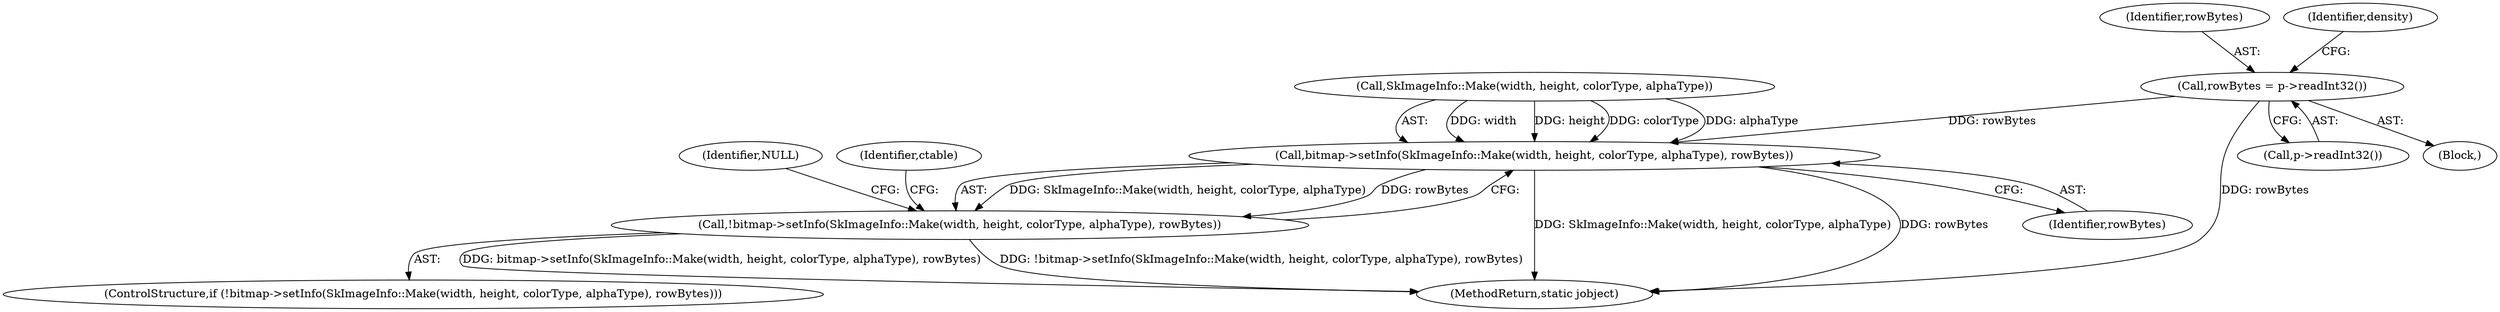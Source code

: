 digraph "0_Android_d44e5bde18a41beda39d49189bef7f2ba7c8f3cb@API" {
"1000149" [label="(Call,rowBytes = p->readInt32())"];
"1000184" [label="(Call,bitmap->setInfo(SkImageInfo::Make(width, height, colorType, alphaType), rowBytes))"];
"1000183" [label="(Call,!bitmap->setInfo(SkImageInfo::Make(width, height, colorType, alphaType), rowBytes))"];
"1000303" [label="(MethodReturn,static jobject)"];
"1000190" [label="(Identifier,rowBytes)"];
"1000150" [label="(Identifier,rowBytes)"];
"1000183" [label="(Call,!bitmap->setInfo(SkImageInfo::Make(width, height, colorType, alphaType), rowBytes))"];
"1000193" [label="(Identifier,NULL)"];
"1000151" [label="(Call,p->readInt32())"];
"1000184" [label="(Call,bitmap->setInfo(SkImageInfo::Make(width, height, colorType, alphaType), rowBytes))"];
"1000149" [label="(Call,rowBytes = p->readInt32())"];
"1000185" [label="(Call,SkImageInfo::Make(width, height, colorType, alphaType))"];
"1000196" [label="(Identifier,ctable)"];
"1000182" [label="(ControlStructure,if (!bitmap->setInfo(SkImageInfo::Make(width, height, colorType, alphaType), rowBytes)))"];
"1000106" [label="(Block,)"];
"1000154" [label="(Identifier,density)"];
"1000149" -> "1000106"  [label="AST: "];
"1000149" -> "1000151"  [label="CFG: "];
"1000150" -> "1000149"  [label="AST: "];
"1000151" -> "1000149"  [label="AST: "];
"1000154" -> "1000149"  [label="CFG: "];
"1000149" -> "1000303"  [label="DDG: rowBytes"];
"1000149" -> "1000184"  [label="DDG: rowBytes"];
"1000184" -> "1000183"  [label="AST: "];
"1000184" -> "1000190"  [label="CFG: "];
"1000185" -> "1000184"  [label="AST: "];
"1000190" -> "1000184"  [label="AST: "];
"1000183" -> "1000184"  [label="CFG: "];
"1000184" -> "1000303"  [label="DDG: SkImageInfo::Make(width, height, colorType, alphaType)"];
"1000184" -> "1000303"  [label="DDG: rowBytes"];
"1000184" -> "1000183"  [label="DDG: SkImageInfo::Make(width, height, colorType, alphaType)"];
"1000184" -> "1000183"  [label="DDG: rowBytes"];
"1000185" -> "1000184"  [label="DDG: width"];
"1000185" -> "1000184"  [label="DDG: height"];
"1000185" -> "1000184"  [label="DDG: colorType"];
"1000185" -> "1000184"  [label="DDG: alphaType"];
"1000183" -> "1000182"  [label="AST: "];
"1000193" -> "1000183"  [label="CFG: "];
"1000196" -> "1000183"  [label="CFG: "];
"1000183" -> "1000303"  [label="DDG: bitmap->setInfo(SkImageInfo::Make(width, height, colorType, alphaType), rowBytes)"];
"1000183" -> "1000303"  [label="DDG: !bitmap->setInfo(SkImageInfo::Make(width, height, colorType, alphaType), rowBytes)"];
}
